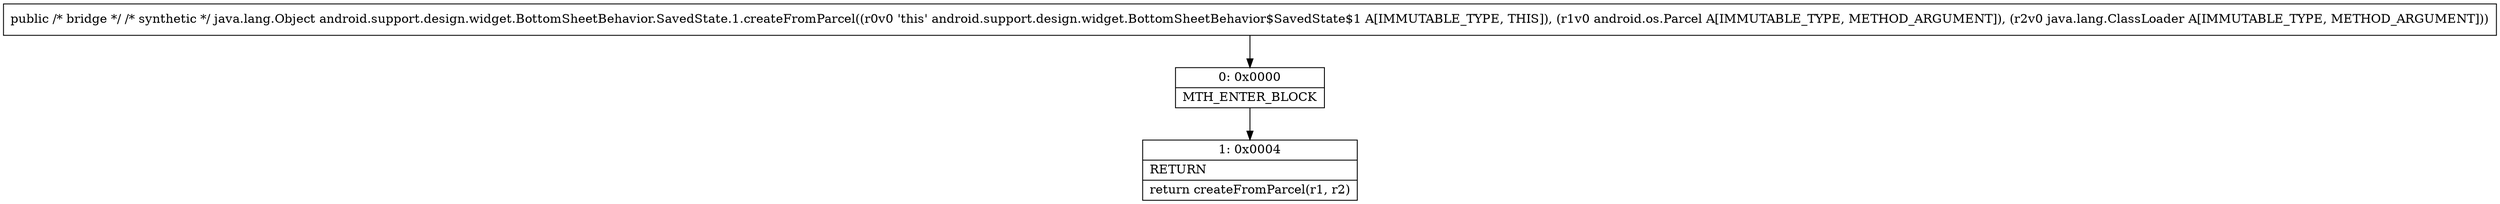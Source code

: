 digraph "CFG forandroid.support.design.widget.BottomSheetBehavior.SavedState.1.createFromParcel(Landroid\/os\/Parcel;Ljava\/lang\/ClassLoader;)Ljava\/lang\/Object;" {
Node_0 [shape=record,label="{0\:\ 0x0000|MTH_ENTER_BLOCK\l}"];
Node_1 [shape=record,label="{1\:\ 0x0004|RETURN\l|return createFromParcel(r1, r2)\l}"];
MethodNode[shape=record,label="{public \/* bridge *\/ \/* synthetic *\/ java.lang.Object android.support.design.widget.BottomSheetBehavior.SavedState.1.createFromParcel((r0v0 'this' android.support.design.widget.BottomSheetBehavior$SavedState$1 A[IMMUTABLE_TYPE, THIS]), (r1v0 android.os.Parcel A[IMMUTABLE_TYPE, METHOD_ARGUMENT]), (r2v0 java.lang.ClassLoader A[IMMUTABLE_TYPE, METHOD_ARGUMENT])) }"];
MethodNode -> Node_0;
Node_0 -> Node_1;
}

